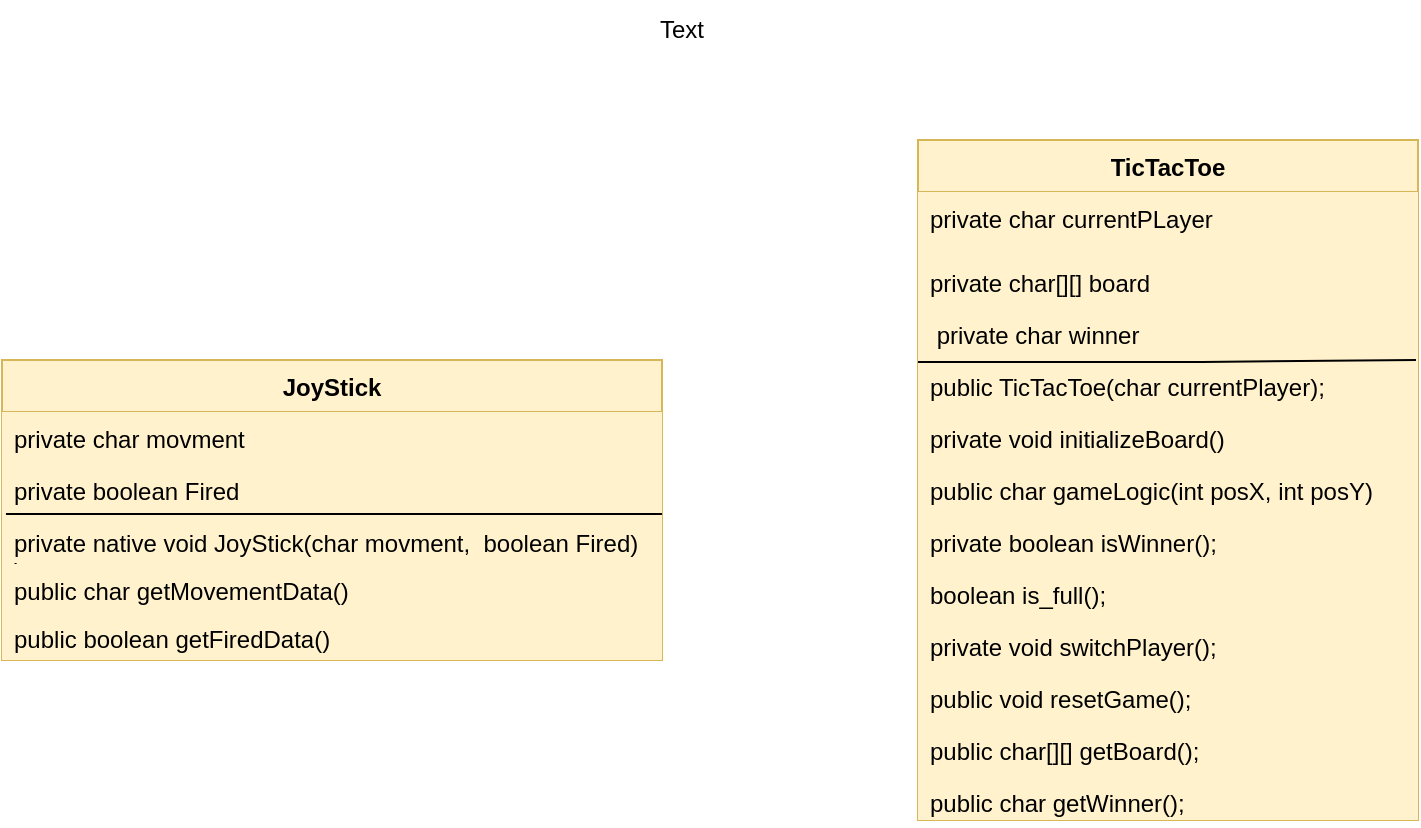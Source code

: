 <mxfile version="24.7.8">
  <diagram id="C5RBs43oDa-KdzZeNtuy" name="Page-1">
    <mxGraphModel dx="808" dy="481" grid="1" gridSize="10" guides="1" tooltips="1" connect="1" arrows="1" fold="1" page="1" pageScale="1" pageWidth="827" pageHeight="1169" math="0" shadow="0">
      <root>
        <mxCell id="WIyWlLk6GJQsqaUBKTNV-0" />
        <mxCell id="WIyWlLk6GJQsqaUBKTNV-1" parent="WIyWlLk6GJQsqaUBKTNV-0" />
        <mxCell id="zkfFHV4jXpPFQw0GAbJ--13" value="JoyStick" style="swimlane;fontStyle=1;align=center;verticalAlign=top;childLayout=stackLayout;horizontal=1;startSize=26;horizontalStack=0;resizeParent=1;resizeLast=0;collapsible=1;marginBottom=0;rounded=0;shadow=0;strokeWidth=1;fillColor=#fff2cc;strokeColor=#d6b656;" parent="WIyWlLk6GJQsqaUBKTNV-1" vertex="1">
          <mxGeometry x="50" y="220" width="330" height="150" as="geometry">
            <mxRectangle x="340" y="380" width="170" height="26" as="alternateBounds" />
          </mxGeometry>
        </mxCell>
        <mxCell id="zkfFHV4jXpPFQw0GAbJ--14" value="private char movment&#xa;" style="text;align=left;verticalAlign=top;spacingLeft=4;spacingRight=4;overflow=hidden;rotatable=0;points=[[0,0.5],[1,0.5]];portConstraint=eastwest;fillColor=#fff2cc;strokeColor=none;" parent="zkfFHV4jXpPFQw0GAbJ--13" vertex="1">
          <mxGeometry y="26" width="330" height="26" as="geometry" />
        </mxCell>
        <mxCell id="Pkc13ZxkfPx6gde6TQrb-14" value="private boolean Fired&#xa;" style="text;align=left;verticalAlign=top;spacingLeft=4;spacingRight=4;overflow=hidden;rotatable=0;points=[[0,0.5],[1,0.5]];portConstraint=eastwest;fillColor=#fff2cc;strokeColor=none;" vertex="1" parent="zkfFHV4jXpPFQw0GAbJ--13">
          <mxGeometry y="52" width="330" height="26" as="geometry" />
        </mxCell>
        <mxCell id="Pkc13ZxkfPx6gde6TQrb-15" value="private native void JoyStick(char movment,  boolean Fired)&#xa;)&#xa;" style="text;align=left;verticalAlign=top;spacingLeft=4;spacingRight=4;overflow=hidden;rotatable=0;points=[[0,0.5],[1,0.5]];portConstraint=eastwest;fillColor=#fff2cc;strokeColor=none;" vertex="1" parent="zkfFHV4jXpPFQw0GAbJ--13">
          <mxGeometry y="78" width="330" height="24" as="geometry" />
        </mxCell>
        <mxCell id="Pkc13ZxkfPx6gde6TQrb-16" value="public char getMovementData()" style="text;align=left;verticalAlign=top;spacingLeft=4;spacingRight=4;overflow=hidden;rotatable=0;points=[[0,0.5],[1,0.5]];portConstraint=eastwest;fillColor=#fff2cc;strokeColor=none;" vertex="1" parent="zkfFHV4jXpPFQw0GAbJ--13">
          <mxGeometry y="102" width="330" height="24" as="geometry" />
        </mxCell>
        <mxCell id="Pkc13ZxkfPx6gde6TQrb-17" value="public boolean getFiredData()" style="text;align=left;verticalAlign=top;spacingLeft=4;spacingRight=4;overflow=hidden;rotatable=0;points=[[0,0.5],[1,0.5]];portConstraint=eastwest;fillColor=#fff2cc;strokeColor=none;" vertex="1" parent="zkfFHV4jXpPFQw0GAbJ--13">
          <mxGeometry y="126" width="330" height="24" as="geometry" />
        </mxCell>
        <mxCell id="Pkc13ZxkfPx6gde6TQrb-18" value="" style="endArrow=none;html=1;rounded=0;exitX=0.006;exitY=-0.042;exitDx=0;exitDy=0;exitPerimeter=0;" edge="1" parent="zkfFHV4jXpPFQw0GAbJ--13" source="Pkc13ZxkfPx6gde6TQrb-15">
          <mxGeometry width="50" height="50" relative="1" as="geometry">
            <mxPoint x="340" y="140" as="sourcePoint" />
            <mxPoint x="330" y="77" as="targetPoint" />
          </mxGeometry>
        </mxCell>
        <mxCell id="zkfFHV4jXpPFQw0GAbJ--17" value="TicTacToe" style="swimlane;fontStyle=1;align=center;verticalAlign=top;childLayout=stackLayout;horizontal=1;startSize=26;horizontalStack=0;resizeParent=1;resizeLast=0;collapsible=1;marginBottom=0;rounded=0;shadow=0;strokeWidth=1;fillColor=#fff2cc;strokeColor=#d6b656;" parent="WIyWlLk6GJQsqaUBKTNV-1" vertex="1">
          <mxGeometry x="508" y="110" width="250" height="340" as="geometry">
            <mxRectangle x="550" y="140" width="160" height="26" as="alternateBounds" />
          </mxGeometry>
        </mxCell>
        <mxCell id="zkfFHV4jXpPFQw0GAbJ--18" value="private char currentPLayer" style="text;align=left;verticalAlign=top;spacingLeft=4;spacingRight=4;overflow=hidden;rotatable=0;points=[[0,0.5],[1,0.5]];portConstraint=eastwest;fillColor=#fff2cc;strokeColor=none;" parent="zkfFHV4jXpPFQw0GAbJ--17" vertex="1">
          <mxGeometry y="26" width="250" height="32" as="geometry" />
        </mxCell>
        <mxCell id="zkfFHV4jXpPFQw0GAbJ--19" value="private char[][] board" style="text;align=left;verticalAlign=top;spacingLeft=4;spacingRight=4;overflow=hidden;rotatable=0;points=[[0,0.5],[1,0.5]];portConstraint=eastwest;rounded=0;shadow=0;html=0;fillColor=#fff2cc;strokeColor=none;" parent="zkfFHV4jXpPFQw0GAbJ--17" vertex="1">
          <mxGeometry y="58" width="250" height="26" as="geometry" />
        </mxCell>
        <mxCell id="zkfFHV4jXpPFQw0GAbJ--21" value=" private char winner" style="text;align=left;verticalAlign=top;spacingLeft=4;spacingRight=4;overflow=hidden;rotatable=0;points=[[0,0.5],[1,0.5]];portConstraint=eastwest;rounded=0;shadow=0;html=0;fillColor=#fff2cc;strokeColor=none;" parent="zkfFHV4jXpPFQw0GAbJ--17" vertex="1">
          <mxGeometry y="84" width="250" height="26" as="geometry" />
        </mxCell>
        <mxCell id="zkfFHV4jXpPFQw0GAbJ--25" value="public TicTacToe(char currentPlayer);" style="text;align=left;verticalAlign=top;spacingLeft=4;spacingRight=4;overflow=hidden;rotatable=0;points=[[0,0.5],[1,0.5]];portConstraint=eastwest;fillColor=#fff2cc;strokeColor=none;" parent="zkfFHV4jXpPFQw0GAbJ--17" vertex="1">
          <mxGeometry y="110" width="250" height="26" as="geometry" />
        </mxCell>
        <mxCell id="Pkc13ZxkfPx6gde6TQrb-0" value="private void initializeBoard()" style="text;align=left;verticalAlign=top;spacingLeft=4;spacingRight=4;overflow=hidden;rotatable=0;points=[[0,0.5],[1,0.5]];portConstraint=eastwest;fillColor=#fff2cc;strokeColor=none;" vertex="1" parent="zkfFHV4jXpPFQw0GAbJ--17">
          <mxGeometry y="136" width="250" height="26" as="geometry" />
        </mxCell>
        <mxCell id="Pkc13ZxkfPx6gde6TQrb-1" value="public char gameLogic(int posX, int posY) " style="text;align=left;verticalAlign=top;spacingLeft=4;spacingRight=4;overflow=hidden;rotatable=0;points=[[0,0.5],[1,0.5]];portConstraint=eastwest;fillColor=#fff2cc;strokeColor=none;" vertex="1" parent="zkfFHV4jXpPFQw0GAbJ--17">
          <mxGeometry y="162" width="250" height="26" as="geometry" />
        </mxCell>
        <mxCell id="Pkc13ZxkfPx6gde6TQrb-2" value="private boolean isWinner();" style="text;align=left;verticalAlign=top;spacingLeft=4;spacingRight=4;overflow=hidden;rotatable=0;points=[[0,0.5],[1,0.5]];portConstraint=eastwest;fillColor=#fff2cc;strokeColor=none;" vertex="1" parent="zkfFHV4jXpPFQw0GAbJ--17">
          <mxGeometry y="188" width="250" height="26" as="geometry" />
        </mxCell>
        <mxCell id="Pkc13ZxkfPx6gde6TQrb-3" value="boolean is_full();" style="text;align=left;verticalAlign=top;spacingLeft=4;spacingRight=4;overflow=hidden;rotatable=0;points=[[0,0.5],[1,0.5]];portConstraint=eastwest;fillColor=#fff2cc;strokeColor=none;" vertex="1" parent="zkfFHV4jXpPFQw0GAbJ--17">
          <mxGeometry y="214" width="250" height="26" as="geometry" />
        </mxCell>
        <mxCell id="Pkc13ZxkfPx6gde6TQrb-7" value="private void switchPlayer();" style="text;align=left;verticalAlign=top;spacingLeft=4;spacingRight=4;overflow=hidden;rotatable=0;points=[[0,0.5],[1,0.5]];portConstraint=eastwest;fillColor=#fff2cc;strokeColor=none;" vertex="1" parent="zkfFHV4jXpPFQw0GAbJ--17">
          <mxGeometry y="240" width="250" height="26" as="geometry" />
        </mxCell>
        <mxCell id="Pkc13ZxkfPx6gde6TQrb-8" value="public void resetGame();" style="text;align=left;verticalAlign=top;spacingLeft=4;spacingRight=4;overflow=hidden;rotatable=0;points=[[0,0.5],[1,0.5]];portConstraint=eastwest;fillColor=#fff2cc;strokeColor=none;" vertex="1" parent="zkfFHV4jXpPFQw0GAbJ--17">
          <mxGeometry y="266" width="250" height="26" as="geometry" />
        </mxCell>
        <mxCell id="Pkc13ZxkfPx6gde6TQrb-9" value="public char[][] getBoard();" style="text;align=left;verticalAlign=top;spacingLeft=4;spacingRight=4;overflow=hidden;rotatable=0;points=[[0,0.5],[1,0.5]];portConstraint=eastwest;fillColor=#fff2cc;strokeColor=none;" vertex="1" parent="zkfFHV4jXpPFQw0GAbJ--17">
          <mxGeometry y="292" width="250" height="26" as="geometry" />
        </mxCell>
        <mxCell id="Pkc13ZxkfPx6gde6TQrb-10" value="public char getWinner();" style="text;align=left;verticalAlign=top;spacingLeft=4;spacingRight=4;overflow=hidden;rotatable=0;points=[[0,0.5],[1,0.5]];portConstraint=eastwest;fillColor=#fff2cc;strokeColor=none;" vertex="1" parent="zkfFHV4jXpPFQw0GAbJ--17">
          <mxGeometry y="318" width="250" height="22" as="geometry" />
        </mxCell>
        <mxCell id="Pkc13ZxkfPx6gde6TQrb-12" value="" style="endArrow=none;html=1;rounded=0;entryX=0;entryY=1.038;entryDx=0;entryDy=0;entryPerimeter=0;exitX=0.996;exitY=1;exitDx=0;exitDy=0;exitPerimeter=0;" edge="1" parent="zkfFHV4jXpPFQw0GAbJ--17" source="zkfFHV4jXpPFQw0GAbJ--21" target="zkfFHV4jXpPFQw0GAbJ--21">
          <mxGeometry width="50" height="50" relative="1" as="geometry">
            <mxPoint x="-118" y="240" as="sourcePoint" />
            <mxPoint x="-68" y="190" as="targetPoint" />
            <Array as="points">
              <mxPoint x="142" y="111" />
            </Array>
          </mxGeometry>
        </mxCell>
        <mxCell id="Pkc13ZxkfPx6gde6TQrb-4" value="Text" style="text;html=1;align=center;verticalAlign=middle;whiteSpace=wrap;rounded=0;" vertex="1" parent="WIyWlLk6GJQsqaUBKTNV-1">
          <mxGeometry x="360" y="40" width="60" height="30" as="geometry" />
        </mxCell>
      </root>
    </mxGraphModel>
  </diagram>
</mxfile>
